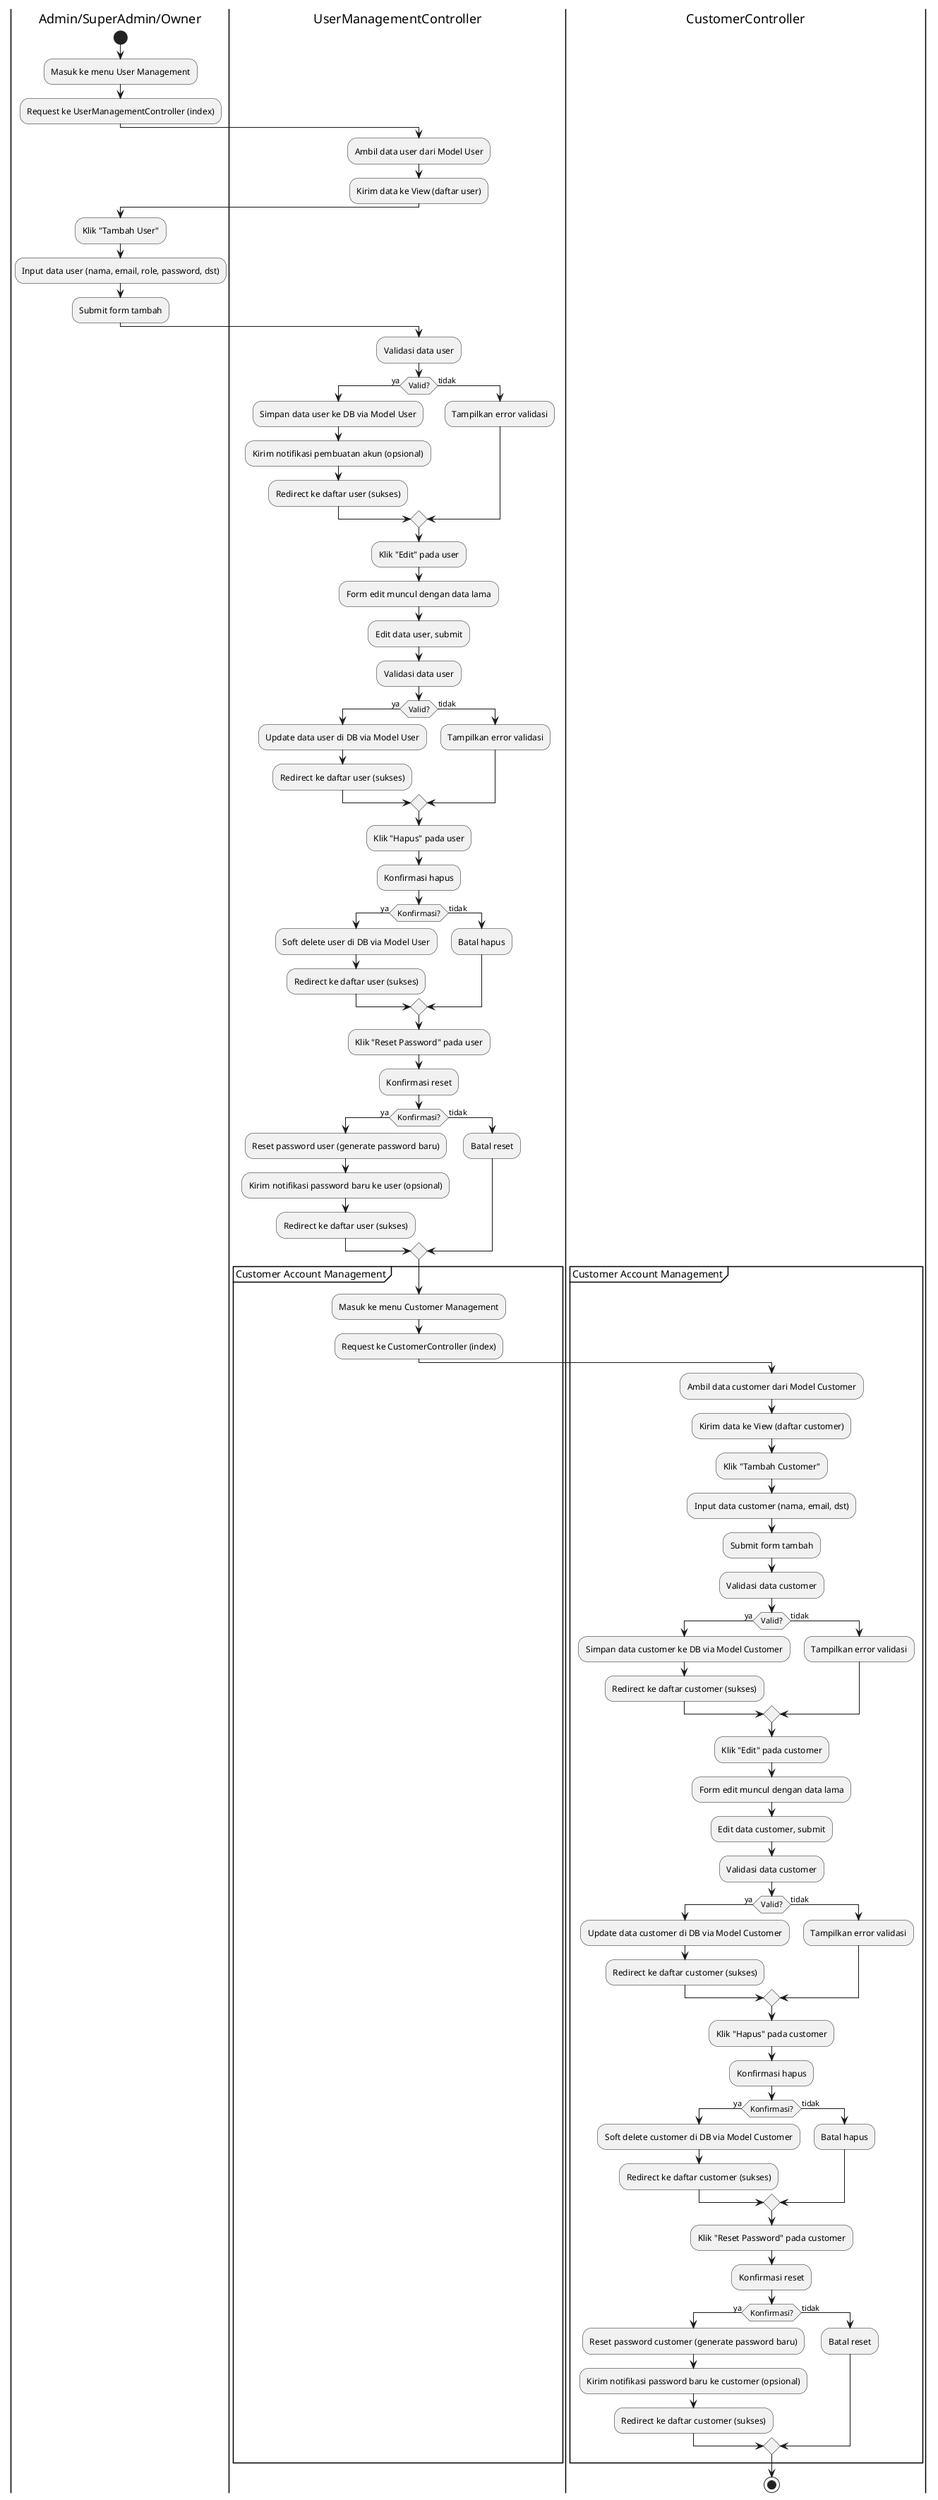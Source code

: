 @startuml Activity Diagram - User Management (Admin & Customer Account)

|Admin/SuperAdmin/Owner|
start
:Masuk ke menu User Management;
:Request ke UserManagementController (index);

|UserManagementController|
:Ambil data user dari Model User;
:Kirim data ke View (daftar user);

|Admin/SuperAdmin/Owner|
:Klik "Tambah User";
:Input data user (nama, email, role, password, dst);
:Submit form tambah;

|UserManagementController|
:Validasi data user;
if (Valid?) then (ya)
    :Simpan data user ke DB via Model User;
    :Kirim notifikasi pembuatan akun (opsional);
    :Redirect ke daftar user (sukses);
else (tidak)
    :Tampilkan error validasi;
endif

:Klik "Edit" pada user;
:Form edit muncul dengan data lama;
:Edit data user, submit;

:Validasi data user;
if (Valid?) then (ya)
    :Update data user di DB via Model User;
    :Redirect ke daftar user (sukses);
else (tidak)
    :Tampilkan error validasi;
endif

:Klik "Hapus" pada user;
:Konfirmasi hapus;
if (Konfirmasi?) then (ya)
    :Soft delete user di DB via Model User;
    :Redirect ke daftar user (sukses);
else (tidak)
    :Batal hapus;
endif

:Klik "Reset Password" pada user;
:Konfirmasi reset;
if (Konfirmasi?) then (ya)
    :Reset password user (generate password baru);
    :Kirim notifikasi password baru ke user (opsional);
    :Redirect ke daftar user (sukses);
else (tidak)
    :Batal reset;
endif

partition "Customer Account Management" {
    :Masuk ke menu Customer Management;
    :Request ke CustomerController (index);
    |CustomerController|
    :Ambil data customer dari Model Customer;
    :Kirim data ke View (daftar customer);

    :Klik "Tambah Customer";
    :Input data customer (nama, email, dst);
    :Submit form tambah;

    |CustomerController|
    :Validasi data customer;
    if (Valid?) then (ya)
        :Simpan data customer ke DB via Model Customer;
        :Redirect ke daftar customer (sukses);
    else (tidak)
        :Tampilkan error validasi;
    endif

    :Klik "Edit" pada customer;
    :Form edit muncul dengan data lama;
    :Edit data customer, submit;

    :Validasi data customer;
    if (Valid?) then (ya)
        :Update data customer di DB via Model Customer;
        :Redirect ke daftar customer (sukses);
    else (tidak)
        :Tampilkan error validasi;
    endif

    :Klik "Hapus" pada customer;
    :Konfirmasi hapus;
    if (Konfirmasi?) then (ya)
        :Soft delete customer di DB via Model Customer;
        :Redirect ke daftar customer (sukses);
    else (tidak)
        :Batal hapus;
    endif

    :Klik "Reset Password" pada customer;
    :Konfirmasi reset;
    if (Konfirmasi?) then (ya)
        :Reset password customer (generate password baru);
        :Kirim notifikasi password baru ke customer (opsional);
        :Redirect ke daftar customer (sukses);
    else (tidak)
        :Batal reset;
    endif
}

stop

@enduml